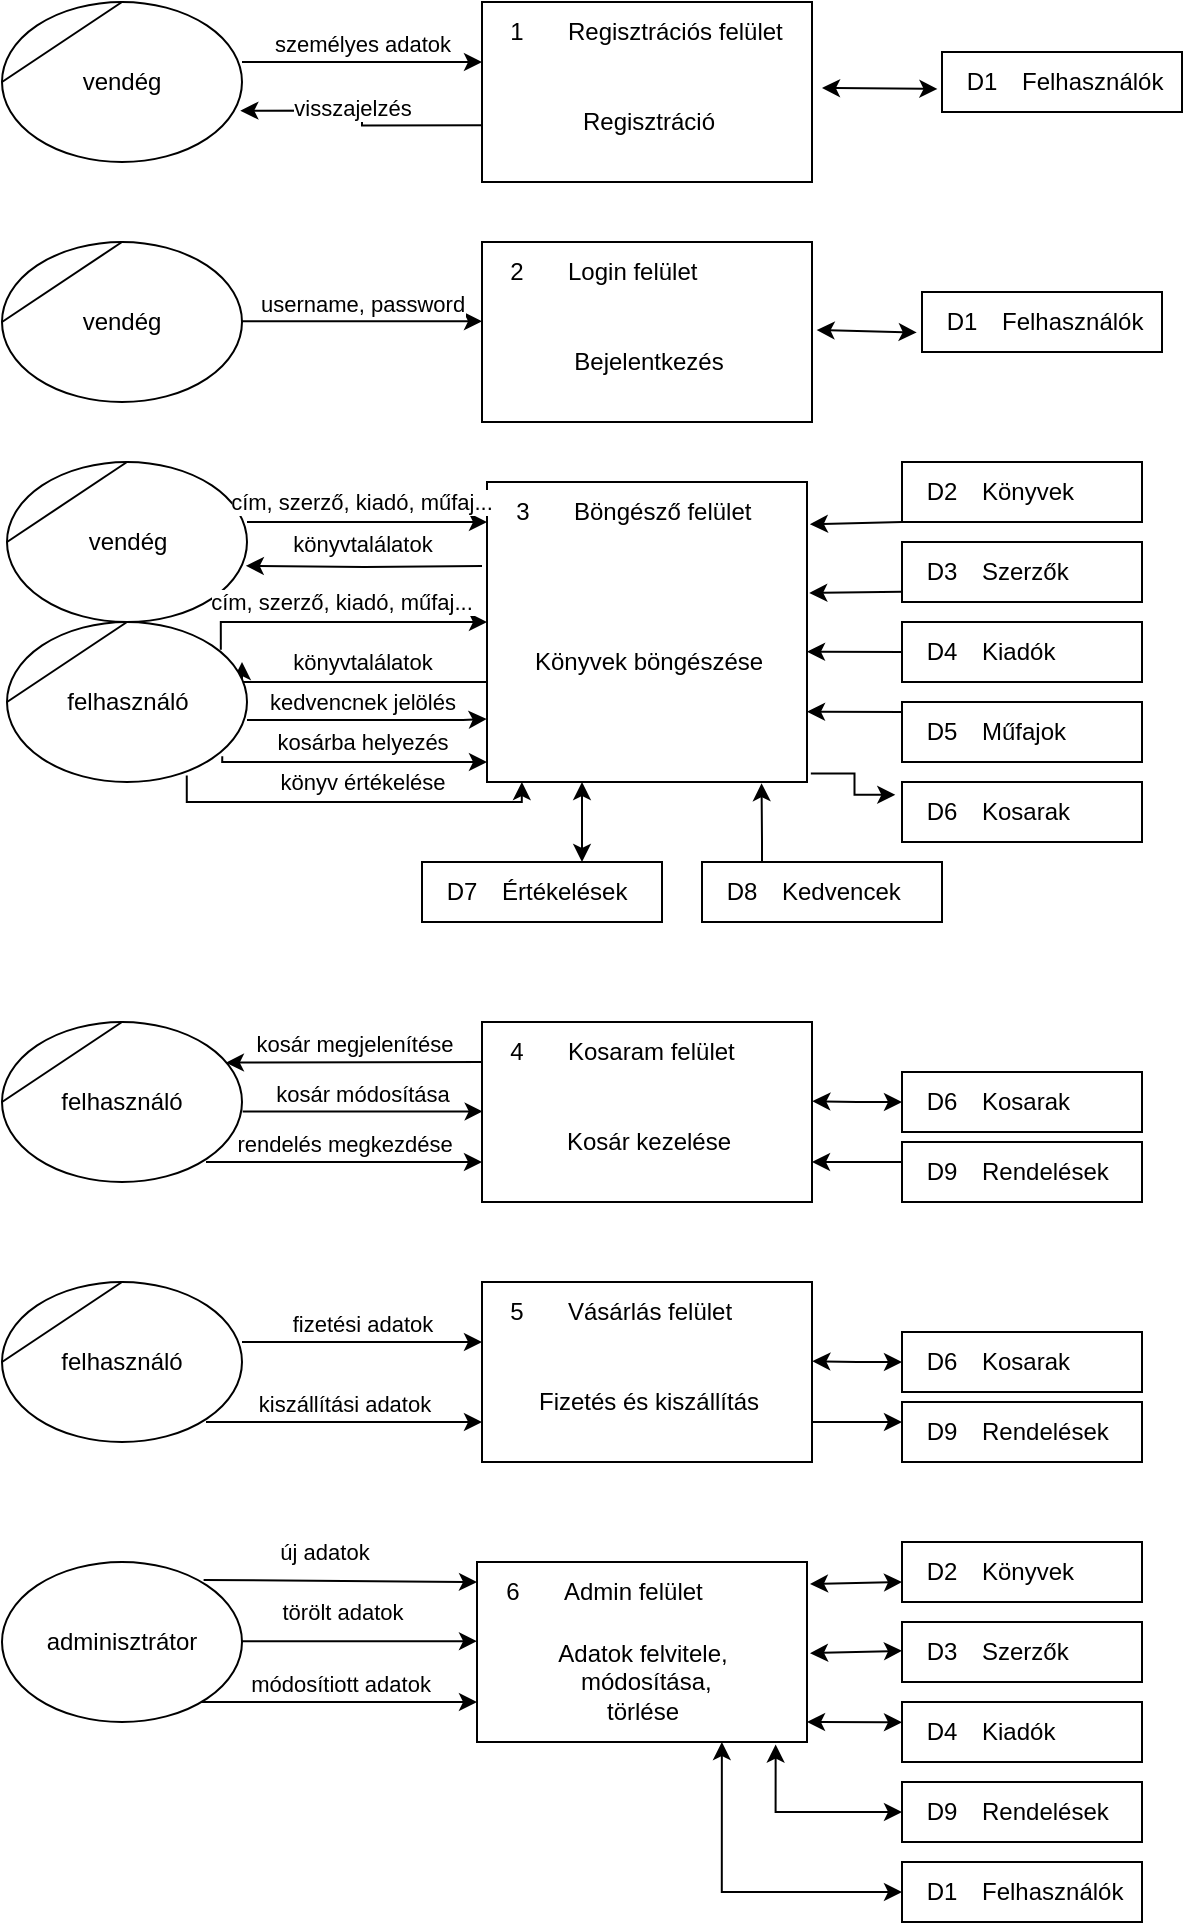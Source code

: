 <mxfile version="20.8.20" type="device"><diagram name="Page-1" id="_qsF4wstuvwp_UwOPnYQ"><mxGraphModel dx="1009" dy="550" grid="1" gridSize="10" guides="1" tooltips="1" connect="1" arrows="1" fold="1" page="1" pageScale="1" pageWidth="850" pageHeight="1100" math="0" shadow="0"><root><mxCell id="0"/><mxCell id="1" parent="0"/><mxCell id="DANlGAtd_FARZGhDrok2-2" value="vendég" style="shape=stencil(tZRtjoMgEIZPw98GJR6gYXfvQe10nZQCAbYft99RNKlW7GajiTGZeeXhnZGBCRka5YCVvGHig5VlwTm9Kb5NYhUc1DElr8qjOmhISojenuGGx9gz0DTgMbaq+GR8T9+0j5C1NYYgaE0YKU86wRQaWsvvCdZv/xhFjvgXiOB7kynLyq+/Y3fVNuBiI79j7OB+db/rgceOi61+3Grg4v9YISmTO9xCHlR9/vb2xxxnzYDW6AK8OfLTeZzO66ynzM5CnqyHBUsn1DqN9UITnWoH/kUY5Iu9PtVUzRY1jx4IGk22K9UioSs+44+uvFxl3bKX1nTZdE12iV8=);whiteSpace=wrap;html=1;" parent="1" vertex="1"><mxGeometry x="20" y="20" width="120" height="80" as="geometry"/></mxCell><mxCell id="DANlGAtd_FARZGhDrok2-3" value="Regisztráció" style="html=1;dashed=0;whitespace=wrap;shape=mxgraph.dfd.process;align=center;container=1;collapsible=0;spacingTop=30;" parent="1" vertex="1"><mxGeometry x="260" y="20" width="165" height="90" as="geometry"/></mxCell><mxCell id="DANlGAtd_FARZGhDrok2-4" value="1" style="text;html=1;strokeColor=none;fillColor=none;align=center;verticalAlign=middle;whiteSpace=wrap;rounded=0;movable=0;resizable=0;rotatable=0;cloneable=0;deletable=0;connectable=0;allowArrows=0;pointerEvents=1;" parent="DANlGAtd_FARZGhDrok2-3" vertex="1"><mxGeometry width="35" height="30" as="geometry"/></mxCell><mxCell id="DANlGAtd_FARZGhDrok2-5" value="Regisztrációs felület" style="text;html=1;strokeColor=none;fillColor=none;align=left;verticalAlign=middle;whiteSpace=wrap;rounded=0;movable=0;resizable=0;connectable=0;allowArrows=0;rotatable=0;cloneable=0;deletable=0;spacingLeft=6;autosize=1;resizeWidth=0;" parent="DANlGAtd_FARZGhDrok2-3" vertex="1"><mxGeometry x="35" width="130" height="30" as="geometry"/></mxCell><mxCell id="DANlGAtd_FARZGhDrok2-6" value="személyes adatok" style="endArrow=classic;html=1;rounded=0;verticalAlign=bottom;" parent="1" edge="1"><mxGeometry width="50" height="50" relative="1" as="geometry"><mxPoint x="140" y="50" as="sourcePoint"/><mxPoint x="260" y="50" as="targetPoint"/><mxPoint as="offset"/></mxGeometry></mxCell><mxCell id="DANlGAtd_FARZGhDrok2-7" value="visszajelzés&lt;br&gt;" style="endArrow=classic;html=1;rounded=0;verticalAlign=bottom;exitX=-0.001;exitY=0.685;exitDx=0;exitDy=0;exitPerimeter=0;edgeStyle=orthogonalEdgeStyle;entryX=0.993;entryY=0.679;entryDx=0;entryDy=0;entryPerimeter=0;" parent="1" source="DANlGAtd_FARZGhDrok2-3" target="DANlGAtd_FARZGhDrok2-2" edge="1"><mxGeometry x="-0.186" y="-13" width="50" height="50" relative="1" as="geometry"><mxPoint x="150" y="60" as="sourcePoint"/><mxPoint x="140" y="60" as="targetPoint"/><mxPoint x="-13" y="13" as="offset"/></mxGeometry></mxCell><mxCell id="DANlGAtd_FARZGhDrok2-20" value="Felhasználók" style="html=1;dashed=0;whitespace=wrap;shape=mxgraph.dfd.dataStoreID2;align=left;spacingLeft=38;container=1;collapsible=0;" parent="1" vertex="1"><mxGeometry x="490" y="45" width="120" height="30" as="geometry"/></mxCell><mxCell id="DANlGAtd_FARZGhDrok2-21" value="D1" style="text;html=1;strokeColor=none;fillColor=none;align=center;verticalAlign=middle;whiteSpace=wrap;rounded=0;connectable=0;allowArrows=0;movable=0;resizable=0;rotatable=0;cloneable=0;deletable=0;" parent="DANlGAtd_FARZGhDrok2-20" vertex="1"><mxGeometry x="5" width="30" height="30" as="geometry"/></mxCell><mxCell id="DANlGAtd_FARZGhDrok2-22" value="&lt;br&gt;" style="endArrow=classic;startArrow=classic;html=1;rounded=0;verticalAlign=bottom;entryX=-0.019;entryY=0.616;entryDx=0;entryDy=0;entryPerimeter=0;" parent="1" target="DANlGAtd_FARZGhDrok2-20" edge="1"><mxGeometry width="50" height="50" relative="1" as="geometry"><mxPoint x="430" y="63" as="sourcePoint"/><mxPoint x="480" y="60" as="targetPoint"/></mxGeometry></mxCell><mxCell id="DANlGAtd_FARZGhDrok2-23" value="vendég" style="shape=stencil(tZRtjoMgEIZPw98GJR6gYXfvQe10nZQCAbYft99RNKlW7GajiTGZeeXhnZGBCRka5YCVvGHig5VlwTm9Kb5NYhUc1DElr8qjOmhISojenuGGx9gz0DTgMbaq+GR8T9+0j5C1NYYgaE0YKU86wRQaWsvvCdZv/xhFjvgXiOB7kynLyq+/Y3fVNuBiI79j7OB+db/rgceOi61+3Grg4v9YISmTO9xCHlR9/vb2xxxnzYDW6AK8OfLTeZzO66ynzM5CnqyHBUsn1DqN9UITnWoH/kUY5Iu9PtVUzRY1jx4IGk22K9UioSs+44+uvFxl3bKX1nTZdE12iV8=);whiteSpace=wrap;html=1;" parent="1" vertex="1"><mxGeometry x="20" y="140" width="120" height="80" as="geometry"/></mxCell><mxCell id="DANlGAtd_FARZGhDrok2-24" value="Bejelentkezés" style="html=1;dashed=0;whitespace=wrap;shape=mxgraph.dfd.process;align=center;container=1;collapsible=0;spacingTop=30;" parent="1" vertex="1"><mxGeometry x="260" y="140" width="165" height="90" as="geometry"/></mxCell><mxCell id="DANlGAtd_FARZGhDrok2-25" value="2" style="text;html=1;strokeColor=none;fillColor=none;align=center;verticalAlign=middle;whiteSpace=wrap;rounded=0;movable=0;resizable=0;rotatable=0;cloneable=0;deletable=0;connectable=0;allowArrows=0;pointerEvents=1;" parent="DANlGAtd_FARZGhDrok2-24" vertex="1"><mxGeometry width="35" height="30" as="geometry"/></mxCell><mxCell id="DANlGAtd_FARZGhDrok2-26" value="Login felület&lt;br&gt;" style="text;html=1;strokeColor=none;fillColor=none;align=left;verticalAlign=middle;whiteSpace=wrap;rounded=0;movable=0;resizable=0;connectable=0;allowArrows=0;rotatable=0;cloneable=0;deletable=0;spacingLeft=6;autosize=1;resizeWidth=0;" parent="DANlGAtd_FARZGhDrok2-24" vertex="1"><mxGeometry x="35" width="90" height="30" as="geometry"/></mxCell><mxCell id="DANlGAtd_FARZGhDrok2-27" value="username, password" style="endArrow=classic;html=1;rounded=0;verticalAlign=bottom;" parent="1" edge="1"><mxGeometry width="50" height="50" relative="1" as="geometry"><mxPoint x="140" y="179.66" as="sourcePoint"/><mxPoint x="260" y="179.66" as="targetPoint"/><mxPoint as="offset"/></mxGeometry></mxCell><mxCell id="DANlGAtd_FARZGhDrok2-29" value="Felhasználók" style="html=1;dashed=0;whitespace=wrap;shape=mxgraph.dfd.dataStoreID2;align=left;spacingLeft=38;container=1;collapsible=0;" parent="1" vertex="1"><mxGeometry x="480" y="165" width="120" height="30" as="geometry"/></mxCell><mxCell id="DANlGAtd_FARZGhDrok2-30" value="D1" style="text;html=1;strokeColor=none;fillColor=none;align=center;verticalAlign=middle;whiteSpace=wrap;rounded=0;connectable=0;allowArrows=0;movable=0;resizable=0;rotatable=0;cloneable=0;deletable=0;" parent="DANlGAtd_FARZGhDrok2-29" vertex="1"><mxGeometry x="5" width="30" height="30" as="geometry"/></mxCell><mxCell id="DANlGAtd_FARZGhDrok2-31" value="&lt;br&gt;" style="endArrow=classic;startArrow=classic;html=1;rounded=0;verticalAlign=bottom;exitX=1.014;exitY=0.489;exitDx=0;exitDy=0;exitPerimeter=0;entryX=-0.022;entryY=0.674;entryDx=0;entryDy=0;entryPerimeter=0;" parent="1" source="DANlGAtd_FARZGhDrok2-24" target="DANlGAtd_FARZGhDrok2-29" edge="1"><mxGeometry width="50" height="50" relative="1" as="geometry"><mxPoint x="450" y="190" as="sourcePoint"/><mxPoint x="520" y="190" as="targetPoint"/></mxGeometry></mxCell><mxCell id="DANlGAtd_FARZGhDrok2-54" style="edgeStyle=orthogonalEdgeStyle;rounded=0;orthogonalLoop=1;jettySize=auto;html=1;entryX=0.995;entryY=0.649;entryDx=0;entryDy=0;entryPerimeter=0;" parent="1" target="DANlGAtd_FARZGhDrok2-46" edge="1"><mxGeometry relative="1" as="geometry"><mxPoint x="260" y="302" as="sourcePoint"/></mxGeometry></mxCell><mxCell id="DANlGAtd_FARZGhDrok2-56" value="könyvtalálatok&lt;br&gt;" style="edgeLabel;html=1;align=center;verticalAlign=middle;resizable=0;points=[];" parent="DANlGAtd_FARZGhDrok2-54" vertex="1" connectable="0"><mxGeometry x="-0.121" relative="1" as="geometry"><mxPoint x="-8" y="-12" as="offset"/></mxGeometry></mxCell><mxCell id="DANlGAtd_FARZGhDrok2-55" style="edgeStyle=orthogonalEdgeStyle;rounded=0;orthogonalLoop=1;jettySize=auto;html=1;exitX=0.001;exitY=0.594;exitDx=0;exitDy=0;exitPerimeter=0;" parent="1" source="DANlGAtd_FARZGhDrok2-32" edge="1"><mxGeometry relative="1" as="geometry"><mxPoint x="260" y="370" as="sourcePoint"/><mxPoint x="140" y="350" as="targetPoint"/><Array as="points"><mxPoint x="263" y="360"/><mxPoint x="140" y="360"/></Array></mxGeometry></mxCell><mxCell id="DANlGAtd_FARZGhDrok2-113" value="könyvtalálatok" style="edgeLabel;html=1;align=center;verticalAlign=middle;resizable=0;points=[];" parent="DANlGAtd_FARZGhDrok2-55" vertex="1" connectable="0"><mxGeometry x="-0.127" y="-1" relative="1" as="geometry"><mxPoint x="-11" y="-9" as="offset"/></mxGeometry></mxCell><mxCell id="DANlGAtd_FARZGhDrok2-32" value="Könyvek böngészése&lt;br&gt;" style="html=1;dashed=0;whitespace=wrap;shape=mxgraph.dfd.process;align=center;container=1;collapsible=0;spacingTop=30;" parent="1" vertex="1"><mxGeometry x="262.5" y="260" width="160" height="150" as="geometry"/></mxCell><mxCell id="DANlGAtd_FARZGhDrok2-33" value="3" style="text;html=1;strokeColor=none;fillColor=none;align=center;verticalAlign=middle;whiteSpace=wrap;rounded=0;movable=0;resizable=0;rotatable=0;cloneable=0;deletable=0;connectable=0;allowArrows=0;pointerEvents=1;" parent="DANlGAtd_FARZGhDrok2-32" vertex="1"><mxGeometry width="35" height="30" as="geometry"/></mxCell><mxCell id="DANlGAtd_FARZGhDrok2-34" value="Böngésző felület" style="text;html=1;strokeColor=none;fillColor=none;align=left;verticalAlign=middle;whiteSpace=wrap;rounded=0;movable=0;resizable=0;connectable=0;allowArrows=0;rotatable=0;cloneable=0;deletable=0;spacingLeft=6;autosize=1;resizeWidth=0;" parent="DANlGAtd_FARZGhDrok2-32" vertex="1"><mxGeometry x="35" width="120" height="30" as="geometry"/></mxCell><mxCell id="DANlGAtd_FARZGhDrok2-110" style="edgeStyle=orthogonalEdgeStyle;rounded=0;orthogonalLoop=1;jettySize=auto;html=1;startArrow=none;startFill=0;endArrow=classic;endFill=1;entryX=-0.001;entryY=0.79;entryDx=0;entryDy=0;entryPerimeter=0;" parent="DANlGAtd_FARZGhDrok2-32" target="DANlGAtd_FARZGhDrok2-32" edge="1"><mxGeometry relative="1" as="geometry"><mxPoint x="-120" y="119" as="sourcePoint"/><mxPoint x="-22.5" y="110" as="targetPoint"/><Array as="points"><mxPoint x="-12" y="119"/></Array></mxGeometry></mxCell><mxCell id="DANlGAtd_FARZGhDrok2-111" value="kedvencnek jelölés" style="edgeLabel;html=1;align=center;verticalAlign=middle;resizable=0;points=[];" parent="DANlGAtd_FARZGhDrok2-110" vertex="1" connectable="0"><mxGeometry x="-0.127" y="1" relative="1" as="geometry"><mxPoint x="5" y="-8" as="offset"/></mxGeometry></mxCell><mxCell id="DANlGAtd_FARZGhDrok2-35" value="Könyvek" style="html=1;dashed=0;whitespace=wrap;shape=mxgraph.dfd.dataStoreID2;align=left;spacingLeft=38;container=1;collapsible=0;" parent="1" vertex="1"><mxGeometry x="470" y="250" width="120" height="30" as="geometry"/></mxCell><mxCell id="DANlGAtd_FARZGhDrok2-36" value="D2" style="text;html=1;strokeColor=none;fillColor=none;align=center;verticalAlign=middle;whiteSpace=wrap;rounded=0;connectable=0;allowArrows=0;movable=0;resizable=0;rotatable=0;cloneable=0;deletable=0;" parent="DANlGAtd_FARZGhDrok2-35" vertex="1"><mxGeometry x="5" width="30" height="30" as="geometry"/></mxCell><mxCell id="DANlGAtd_FARZGhDrok2-38" value="Szerzők" style="html=1;dashed=0;whitespace=wrap;shape=mxgraph.dfd.dataStoreID2;align=left;spacingLeft=38;container=1;collapsible=0;" parent="1" vertex="1"><mxGeometry x="470" y="290" width="120" height="30" as="geometry"/></mxCell><mxCell id="DANlGAtd_FARZGhDrok2-39" value="D3" style="text;html=1;strokeColor=none;fillColor=none;align=center;verticalAlign=middle;whiteSpace=wrap;rounded=0;connectable=0;allowArrows=0;movable=0;resizable=0;rotatable=0;cloneable=0;deletable=0;" parent="DANlGAtd_FARZGhDrok2-38" vertex="1"><mxGeometry x="5" width="30" height="30" as="geometry"/></mxCell><mxCell id="DANlGAtd_FARZGhDrok2-41" value="Kiadók&lt;br&gt;" style="html=1;dashed=0;whitespace=wrap;shape=mxgraph.dfd.dataStoreID2;align=left;spacingLeft=38;container=1;collapsible=0;" parent="1" vertex="1"><mxGeometry x="470" y="330" width="120" height="30" as="geometry"/></mxCell><mxCell id="DANlGAtd_FARZGhDrok2-42" value="D4&lt;br&gt;" style="text;html=1;strokeColor=none;fillColor=none;align=center;verticalAlign=middle;whiteSpace=wrap;rounded=0;connectable=0;allowArrows=0;movable=0;resizable=0;rotatable=0;cloneable=0;deletable=0;" parent="DANlGAtd_FARZGhDrok2-41" vertex="1"><mxGeometry x="5" width="30" height="30" as="geometry"/></mxCell><mxCell id="DANlGAtd_FARZGhDrok2-46" value="vendég" style="shape=stencil(tZRtjoMgEIZPw98GJR6gYXfvQe10nZQCAbYft99RNKlW7GajiTGZeeXhnZGBCRka5YCVvGHig5VlwTm9Kb5NYhUc1DElr8qjOmhISojenuGGx9gz0DTgMbaq+GR8T9+0j5C1NYYgaE0YKU86wRQaWsvvCdZv/xhFjvgXiOB7kynLyq+/Y3fVNuBiI79j7OB+db/rgceOi61+3Grg4v9YISmTO9xCHlR9/vb2xxxnzYDW6AK8OfLTeZzO66ynzM5CnqyHBUsn1DqN9UITnWoH/kUY5Iu9PtVUzRY1jx4IGk22K9UioSs+44+uvFxl3bKX1nTZdE12iV8=);whiteSpace=wrap;html=1;" parent="1" vertex="1"><mxGeometry x="22.5" y="250" width="120" height="80" as="geometry"/></mxCell><mxCell id="DANlGAtd_FARZGhDrok2-47" value="" style="endArrow=classic;html=1;rounded=0;verticalAlign=bottom;" parent="1" edge="1"><mxGeometry width="50" height="50" relative="1" as="geometry"><mxPoint x="142.5" y="280" as="sourcePoint"/><mxPoint x="262.5" y="280" as="targetPoint"/><mxPoint as="offset"/></mxGeometry></mxCell><mxCell id="DANlGAtd_FARZGhDrok2-61" style="edgeStyle=orthogonalEdgeStyle;rounded=0;orthogonalLoop=1;jettySize=auto;html=1;exitX=0.897;exitY=0.839;exitDx=0;exitDy=0;exitPerimeter=0;" parent="1" source="DANlGAtd_FARZGhDrok2-48" target="DANlGAtd_FARZGhDrok2-32" edge="1"><mxGeometry relative="1" as="geometry"><Array as="points"><mxPoint x="130" y="400"/></Array></mxGeometry></mxCell><mxCell id="DANlGAtd_FARZGhDrok2-62" value="kosárba helyezés" style="edgeLabel;html=1;align=center;verticalAlign=middle;resizable=0;points=[];" parent="DANlGAtd_FARZGhDrok2-61" vertex="1" connectable="0"><mxGeometry x="0.253" relative="1" as="geometry"><mxPoint x="-12" y="-10" as="offset"/></mxGeometry></mxCell><mxCell id="DANlGAtd_FARZGhDrok2-106" style="edgeStyle=orthogonalEdgeStyle;rounded=0;orthogonalLoop=1;jettySize=auto;html=1;startArrow=none;startFill=0;endArrow=classic;endFill=1;exitX=0.749;exitY=0.959;exitDx=0;exitDy=0;exitPerimeter=0;entryX=0.109;entryY=1;entryDx=0;entryDy=0;entryPerimeter=0;" parent="1" source="DANlGAtd_FARZGhDrok2-48" target="DANlGAtd_FARZGhDrok2-32" edge="1"><mxGeometry relative="1" as="geometry"><Array as="points"><mxPoint x="112" y="420"/><mxPoint x="280" y="420"/></Array></mxGeometry></mxCell><mxCell id="DANlGAtd_FARZGhDrok2-107" value="könyv értékelése" style="edgeLabel;html=1;align=center;verticalAlign=middle;resizable=0;points=[];" parent="DANlGAtd_FARZGhDrok2-106" vertex="1" connectable="0"><mxGeometry x="0.07" relative="1" as="geometry"><mxPoint x="-1" y="-10" as="offset"/></mxGeometry></mxCell><mxCell id="DANlGAtd_FARZGhDrok2-48" value="felhasználó" style="shape=stencil(tZRtjoMgEIZPw98GJR6gYXfvQe10nZQCAbYft99RNKlW7GajiTGZeeXhnZGBCRka5YCVvGHig5VlwTm9Kb5NYhUc1DElr8qjOmhISojenuGGx9gz0DTgMbaq+GR8T9+0j5C1NYYgaE0YKU86wRQaWsvvCdZv/xhFjvgXiOB7kynLyq+/Y3fVNuBiI79j7OB+db/rgceOi61+3Grg4v9YISmTO9xCHlR9/vb2xxxnzYDW6AK8OfLTeZzO66ynzM5CnqyHBUsn1DqN9UITnWoH/kUY5Iu9PtVUzRY1jx4IGk22K9UioSs+44+uvFxl3bKX1nTZdE12iV8=);whiteSpace=wrap;html=1;" parent="1" vertex="1"><mxGeometry x="22.5" y="330" width="120" height="80" as="geometry"/></mxCell><mxCell id="DANlGAtd_FARZGhDrok2-49" value="" style="endArrow=classic;html=1;rounded=0;verticalAlign=bottom;edgeStyle=orthogonalEdgeStyle;exitX=0.891;exitY=0.174;exitDx=0;exitDy=0;exitPerimeter=0;" parent="1" source="DANlGAtd_FARZGhDrok2-48" edge="1"><mxGeometry width="50" height="50" relative="1" as="geometry"><mxPoint x="142.5" y="330.0" as="sourcePoint"/><mxPoint x="262.5" y="330.0" as="targetPoint"/><mxPoint as="offset"/><Array as="points"><mxPoint x="129" y="330"/></Array></mxGeometry></mxCell><mxCell id="DANlGAtd_FARZGhDrok2-51" value="cím, szerző, kiadó, műfaj...&amp;nbsp;" style="edgeLabel;html=1;align=center;verticalAlign=middle;resizable=0;points=[];" parent="DANlGAtd_FARZGhDrok2-49" vertex="1" connectable="0"><mxGeometry x="-0.252" y="1" relative="1" as="geometry"><mxPoint x="20" y="-9" as="offset"/></mxGeometry></mxCell><mxCell id="DANlGAtd_FARZGhDrok2-52" value="cím, szerző, kiadó, műfaj...&amp;nbsp;" style="edgeLabel;html=1;align=center;verticalAlign=middle;resizable=0;points=[];" parent="1" vertex="1" connectable="0"><mxGeometry x="200.328" y="270.0" as="geometry"/></mxCell><mxCell id="DANlGAtd_FARZGhDrok2-58" value="" style="endArrow=classic;html=1;rounded=0;verticalAlign=bottom;entryX=1.009;entryY=0.141;entryDx=0;entryDy=0;entryPerimeter=0;" parent="1" target="DANlGAtd_FARZGhDrok2-32" edge="1"><mxGeometry width="50" height="50" relative="1" as="geometry"><mxPoint x="470" y="280" as="sourcePoint"/><mxPoint x="440" y="280" as="targetPoint"/></mxGeometry></mxCell><mxCell id="DANlGAtd_FARZGhDrok2-59" value="" style="endArrow=classic;html=1;rounded=0;verticalAlign=bottom;entryX=1.007;entryY=0.37;entryDx=0;entryDy=0;entryPerimeter=0;" parent="1" target="DANlGAtd_FARZGhDrok2-32" edge="1"><mxGeometry width="50" height="50" relative="1" as="geometry"><mxPoint x="470" y="314.86" as="sourcePoint"/><mxPoint x="420" y="315" as="targetPoint"/></mxGeometry></mxCell><mxCell id="DANlGAtd_FARZGhDrok2-60" value="" style="endArrow=classic;html=1;rounded=0;verticalAlign=bottom;entryX=0.984;entryY=0.133;entryDx=0;entryDy=0;entryPerimeter=0;" parent="1" edge="1"><mxGeometry width="50" height="50" relative="1" as="geometry"><mxPoint x="470" y="345" as="sourcePoint"/><mxPoint x="422.5" y="344.86" as="targetPoint"/></mxGeometry></mxCell><mxCell id="DANlGAtd_FARZGhDrok2-67" value="Kosarak&lt;br&gt;" style="html=1;dashed=0;whitespace=wrap;shape=mxgraph.dfd.dataStoreID2;align=left;spacingLeft=38;container=1;collapsible=0;" parent="1" vertex="1"><mxGeometry x="470" y="410" width="120" height="30" as="geometry"/></mxCell><mxCell id="DANlGAtd_FARZGhDrok2-68" value="D6&lt;br&gt;" style="text;html=1;strokeColor=none;fillColor=none;align=center;verticalAlign=middle;whiteSpace=wrap;rounded=0;connectable=0;allowArrows=0;movable=0;resizable=0;rotatable=0;cloneable=0;deletable=0;" parent="DANlGAtd_FARZGhDrok2-67" vertex="1"><mxGeometry x="5" width="30" height="30" as="geometry"/></mxCell><mxCell id="DANlGAtd_FARZGhDrok2-69" value="" style="endArrow=classic;html=1;rounded=0;verticalAlign=bottom;entryX=-0.028;entryY=0.214;entryDx=0;entryDy=0;entryPerimeter=0;exitX=1.012;exitY=0.972;exitDx=0;exitDy=0;exitPerimeter=0;edgeStyle=orthogonalEdgeStyle;" parent="1" source="DANlGAtd_FARZGhDrok2-32" target="DANlGAtd_FARZGhDrok2-67" edge="1"><mxGeometry width="50" height="50" relative="1" as="geometry"><mxPoint x="480" y="365" as="sourcePoint"/><mxPoint x="432.5" y="364.86" as="targetPoint"/></mxGeometry></mxCell><mxCell id="DANlGAtd_FARZGhDrok2-70" value="felhasználó" style="shape=stencil(tZRtjoMgEIZPw98GJR6gYXfvQe10nZQCAbYft99RNKlW7GajiTGZeeXhnZGBCRka5YCVvGHig5VlwTm9Kb5NYhUc1DElr8qjOmhISojenuGGx9gz0DTgMbaq+GR8T9+0j5C1NYYgaE0YKU86wRQaWsvvCdZv/xhFjvgXiOB7kynLyq+/Y3fVNuBiI79j7OB+db/rgceOi61+3Grg4v9YISmTO9xCHlR9/vb2xxxnzYDW6AK8OfLTeZzO66ynzM5CnqyHBUsn1DqN9UITnWoH/kUY5Iu9PtVUzRY1jx4IGk22K9UioSs+44+uvFxl3bKX1nTZdE12iV8=);whiteSpace=wrap;html=1;" parent="1" vertex="1"><mxGeometry x="20" y="530" width="120" height="80" as="geometry"/></mxCell><mxCell id="DANlGAtd_FARZGhDrok2-71" value="Kosár kezelése" style="html=1;dashed=0;whitespace=wrap;shape=mxgraph.dfd.process;align=center;container=1;collapsible=0;spacingTop=30;" parent="1" vertex="1"><mxGeometry x="260" y="530" width="165" height="90" as="geometry"/></mxCell><mxCell id="DANlGAtd_FARZGhDrok2-72" value="4" style="text;html=1;strokeColor=none;fillColor=none;align=center;verticalAlign=middle;whiteSpace=wrap;rounded=0;movable=0;resizable=0;rotatable=0;cloneable=0;deletable=0;connectable=0;allowArrows=0;pointerEvents=1;" parent="DANlGAtd_FARZGhDrok2-71" vertex="1"><mxGeometry width="35" height="30" as="geometry"/></mxCell><mxCell id="DANlGAtd_FARZGhDrok2-73" value="Kosaram felület" style="text;html=1;strokeColor=none;fillColor=none;align=left;verticalAlign=middle;whiteSpace=wrap;rounded=0;movable=0;resizable=0;connectable=0;allowArrows=0;rotatable=0;cloneable=0;deletable=0;spacingLeft=6;autosize=1;resizeWidth=0;" parent="DANlGAtd_FARZGhDrok2-71" vertex="1"><mxGeometry x="35" width="110" height="30" as="geometry"/></mxCell><mxCell id="DANlGAtd_FARZGhDrok2-74" value="kosár módosítása" style="endArrow=classic;html=1;rounded=0;verticalAlign=bottom;" parent="1" edge="1"><mxGeometry width="50" height="50" relative="1" as="geometry"><mxPoint x="140.33" y="574.71" as="sourcePoint"/><mxPoint x="260.33" y="574.71" as="targetPoint"/><mxPoint as="offset"/></mxGeometry></mxCell><mxCell id="DANlGAtd_FARZGhDrok2-85" style="edgeStyle=orthogonalEdgeStyle;rounded=0;orthogonalLoop=1;jettySize=auto;html=1;entryX=1.001;entryY=0.44;entryDx=0;entryDy=0;entryPerimeter=0;endArrow=classic;endFill=1;startArrow=classic;startFill=1;" parent="1" source="DANlGAtd_FARZGhDrok2-75" target="DANlGAtd_FARZGhDrok2-71" edge="1"><mxGeometry relative="1" as="geometry"/></mxCell><mxCell id="DANlGAtd_FARZGhDrok2-75" value="Kosarak" style="html=1;dashed=0;whitespace=wrap;shape=mxgraph.dfd.dataStoreID2;align=left;spacingLeft=38;container=1;collapsible=0;" parent="1" vertex="1"><mxGeometry x="470" y="555" width="120" height="30" as="geometry"/></mxCell><mxCell id="DANlGAtd_FARZGhDrok2-76" value="D6" style="text;html=1;strokeColor=none;fillColor=none;align=center;verticalAlign=middle;whiteSpace=wrap;rounded=0;connectable=0;allowArrows=0;movable=0;resizable=0;rotatable=0;cloneable=0;deletable=0;" parent="DANlGAtd_FARZGhDrok2-75" vertex="1"><mxGeometry x="5" width="30" height="30" as="geometry"/></mxCell><mxCell id="DANlGAtd_FARZGhDrok2-78" value="rendelés megkezdése" style="endArrow=classic;html=1;rounded=0;verticalAlign=bottom;exitX=0.85;exitY=0.875;exitDx=0;exitDy=0;exitPerimeter=0;" parent="1" source="DANlGAtd_FARZGhDrok2-70" edge="1"><mxGeometry width="50" height="50" relative="1" as="geometry"><mxPoint x="140" y="600" as="sourcePoint"/><mxPoint x="260" y="600" as="targetPoint"/><mxPoint as="offset"/></mxGeometry></mxCell><mxCell id="DANlGAtd_FARZGhDrok2-79" value="kosár megjelenítése" style="endArrow=classic;html=1;rounded=0;verticalAlign=bottom;entryX=0.933;entryY=0.254;entryDx=0;entryDy=0;entryPerimeter=0;" parent="1" target="DANlGAtd_FARZGhDrok2-70" edge="1"><mxGeometry width="50" height="50" relative="1" as="geometry"><mxPoint x="260" y="550" as="sourcePoint"/><mxPoint x="140" y="550" as="targetPoint"/><mxPoint as="offset"/></mxGeometry></mxCell><mxCell id="DANlGAtd_FARZGhDrok2-80" value="Rendelések" style="html=1;dashed=0;whitespace=wrap;shape=mxgraph.dfd.dataStoreID2;align=left;spacingLeft=38;container=1;collapsible=0;" parent="1" vertex="1"><mxGeometry x="470" y="590" width="120" height="30" as="geometry"/></mxCell><mxCell id="DANlGAtd_FARZGhDrok2-81" value="D9" style="text;html=1;strokeColor=none;fillColor=none;align=center;verticalAlign=middle;whiteSpace=wrap;rounded=0;connectable=0;allowArrows=0;movable=0;resizable=0;rotatable=0;cloneable=0;deletable=0;" parent="DANlGAtd_FARZGhDrok2-80" vertex="1"><mxGeometry x="5" width="30" height="30" as="geometry"/></mxCell><mxCell id="DANlGAtd_FARZGhDrok2-84" value="" style="endArrow=classic;html=1;rounded=0;verticalAlign=bottom;entryX=0.984;entryY=0.133;entryDx=0;entryDy=0;entryPerimeter=0;" parent="1" edge="1"><mxGeometry width="50" height="50" relative="1" as="geometry"><mxPoint x="470" y="375" as="sourcePoint"/><mxPoint x="422.5" y="374.86" as="targetPoint"/></mxGeometry></mxCell><mxCell id="DANlGAtd_FARZGhDrok2-82" value="Műfajok" style="html=1;dashed=0;whitespace=wrap;shape=mxgraph.dfd.dataStoreID2;align=left;spacingLeft=38;container=1;collapsible=0;" parent="1" vertex="1"><mxGeometry x="470" y="370" width="120" height="30" as="geometry"/></mxCell><mxCell id="DANlGAtd_FARZGhDrok2-83" value="D5&lt;br&gt;" style="text;html=1;strokeColor=none;fillColor=none;align=center;verticalAlign=middle;whiteSpace=wrap;rounded=0;connectable=0;allowArrows=0;movable=0;resizable=0;rotatable=0;cloneable=0;deletable=0;" parent="DANlGAtd_FARZGhDrok2-82" vertex="1"><mxGeometry x="5" width="30" height="30" as="geometry"/></mxCell><mxCell id="DANlGAtd_FARZGhDrok2-86" style="edgeStyle=orthogonalEdgeStyle;rounded=0;orthogonalLoop=1;jettySize=auto;html=1;entryX=1.001;entryY=0.44;entryDx=0;entryDy=0;entryPerimeter=0;" parent="1" edge="1"><mxGeometry relative="1" as="geometry"><mxPoint x="470" y="600" as="sourcePoint"/><mxPoint x="425" y="600" as="targetPoint"/></mxGeometry></mxCell><mxCell id="DANlGAtd_FARZGhDrok2-88" value="felhasználó" style="shape=stencil(tZRtjoMgEIZPw98GJR6gYXfvQe10nZQCAbYft99RNKlW7GajiTGZeeXhnZGBCRka5YCVvGHig5VlwTm9Kb5NYhUc1DElr8qjOmhISojenuGGx9gz0DTgMbaq+GR8T9+0j5C1NYYgaE0YKU86wRQaWsvvCdZv/xhFjvgXiOB7kynLyq+/Y3fVNuBiI79j7OB+db/rgceOi61+3Grg4v9YISmTO9xCHlR9/vb2xxxnzYDW6AK8OfLTeZzO66ynzM5CnqyHBUsn1DqN9UITnWoH/kUY5Iu9PtVUzRY1jx4IGk22K9UioSs+44+uvFxl3bKX1nTZdE12iV8=);whiteSpace=wrap;html=1;" parent="1" vertex="1"><mxGeometry x="20" y="660" width="120" height="80" as="geometry"/></mxCell><mxCell id="DANlGAtd_FARZGhDrok2-89" value="Fizetés és kiszállítás" style="html=1;dashed=0;whitespace=wrap;shape=mxgraph.dfd.process;align=center;container=1;collapsible=0;spacingTop=30;" parent="1" vertex="1"><mxGeometry x="260" y="660" width="165" height="90" as="geometry"/></mxCell><mxCell id="DANlGAtd_FARZGhDrok2-90" value="5" style="text;html=1;strokeColor=none;fillColor=none;align=center;verticalAlign=middle;whiteSpace=wrap;rounded=0;movable=0;resizable=0;rotatable=0;cloneable=0;deletable=0;connectable=0;allowArrows=0;pointerEvents=1;" parent="DANlGAtd_FARZGhDrok2-89" vertex="1"><mxGeometry width="35" height="30" as="geometry"/></mxCell><mxCell id="DANlGAtd_FARZGhDrok2-91" value="Vásárlás felület&lt;br&gt;" style="text;html=1;strokeColor=none;fillColor=none;align=left;verticalAlign=middle;whiteSpace=wrap;rounded=0;movable=0;resizable=0;connectable=0;allowArrows=0;rotatable=0;cloneable=0;deletable=0;spacingLeft=6;autosize=1;resizeWidth=0;" parent="DANlGAtd_FARZGhDrok2-89" vertex="1"><mxGeometry x="35" width="110" height="30" as="geometry"/></mxCell><mxCell id="DANlGAtd_FARZGhDrok2-92" value="fizetési adatok" style="endArrow=classic;html=1;rounded=0;verticalAlign=bottom;" parent="1" edge="1"><mxGeometry width="50" height="50" relative="1" as="geometry"><mxPoint x="140" y="690.0" as="sourcePoint"/><mxPoint x="260" y="690.0" as="targetPoint"/><mxPoint as="offset"/></mxGeometry></mxCell><mxCell id="DANlGAtd_FARZGhDrok2-93" style="edgeStyle=orthogonalEdgeStyle;rounded=0;orthogonalLoop=1;jettySize=auto;html=1;entryX=1.001;entryY=0.44;entryDx=0;entryDy=0;entryPerimeter=0;endArrow=classic;endFill=1;startArrow=classic;startFill=1;" parent="1" source="DANlGAtd_FARZGhDrok2-94" target="DANlGAtd_FARZGhDrok2-89" edge="1"><mxGeometry relative="1" as="geometry"/></mxCell><mxCell id="DANlGAtd_FARZGhDrok2-94" value="Kosarak" style="html=1;dashed=0;whitespace=wrap;shape=mxgraph.dfd.dataStoreID2;align=left;spacingLeft=38;container=1;collapsible=0;" parent="1" vertex="1"><mxGeometry x="470" y="685" width="120" height="30" as="geometry"/></mxCell><mxCell id="DANlGAtd_FARZGhDrok2-95" value="D6" style="text;html=1;strokeColor=none;fillColor=none;align=center;verticalAlign=middle;whiteSpace=wrap;rounded=0;connectable=0;allowArrows=0;movable=0;resizable=0;rotatable=0;cloneable=0;deletable=0;" parent="DANlGAtd_FARZGhDrok2-94" vertex="1"><mxGeometry x="5" width="30" height="30" as="geometry"/></mxCell><mxCell id="DANlGAtd_FARZGhDrok2-96" value="kiszállítási adatok" style="endArrow=classic;html=1;rounded=0;verticalAlign=bottom;exitX=0.85;exitY=0.875;exitDx=0;exitDy=0;exitPerimeter=0;" parent="1" source="DANlGAtd_FARZGhDrok2-88" edge="1"><mxGeometry width="50" height="50" relative="1" as="geometry"><mxPoint x="140" y="730" as="sourcePoint"/><mxPoint x="260" y="730" as="targetPoint"/><mxPoint as="offset"/></mxGeometry></mxCell><mxCell id="DANlGAtd_FARZGhDrok2-98" value="Rendelések" style="html=1;dashed=0;whitespace=wrap;shape=mxgraph.dfd.dataStoreID2;align=left;spacingLeft=38;container=1;collapsible=0;" parent="1" vertex="1"><mxGeometry x="470" y="720" width="120" height="30" as="geometry"/></mxCell><mxCell id="DANlGAtd_FARZGhDrok2-99" value="D9&lt;br&gt;" style="text;html=1;strokeColor=none;fillColor=none;align=center;verticalAlign=middle;whiteSpace=wrap;rounded=0;connectable=0;allowArrows=0;movable=0;resizable=0;rotatable=0;cloneable=0;deletable=0;" parent="DANlGAtd_FARZGhDrok2-98" vertex="1"><mxGeometry x="5" width="30" height="30" as="geometry"/></mxCell><mxCell id="DANlGAtd_FARZGhDrok2-100" style="edgeStyle=orthogonalEdgeStyle;rounded=0;orthogonalLoop=1;jettySize=auto;html=1;entryX=1.001;entryY=0.44;entryDx=0;entryDy=0;entryPerimeter=0;" parent="1" edge="1"><mxGeometry relative="1" as="geometry"><mxPoint x="425" y="730" as="sourcePoint"/><mxPoint x="470" y="730" as="targetPoint"/></mxGeometry></mxCell><mxCell id="DANlGAtd_FARZGhDrok2-108" style="edgeStyle=orthogonalEdgeStyle;rounded=0;orthogonalLoop=1;jettySize=auto;html=1;entryX=0.858;entryY=1.004;entryDx=0;entryDy=0;entryPerimeter=0;startArrow=none;startFill=0;endArrow=classic;endFill=1;" parent="1" source="DANlGAtd_FARZGhDrok2-102" target="DANlGAtd_FARZGhDrok2-32" edge="1"><mxGeometry relative="1" as="geometry"><Array as="points"><mxPoint x="400" y="440"/><mxPoint x="400" y="440"/></Array></mxGeometry></mxCell><mxCell id="DANlGAtd_FARZGhDrok2-102" value="Kedvencek" style="html=1;dashed=0;whitespace=wrap;shape=mxgraph.dfd.dataStoreID2;align=left;spacingLeft=38;container=1;collapsible=0;" parent="1" vertex="1"><mxGeometry x="370" y="450" width="120" height="30" as="geometry"/></mxCell><mxCell id="DANlGAtd_FARZGhDrok2-103" value="D8" style="text;html=1;strokeColor=none;fillColor=none;align=center;verticalAlign=middle;whiteSpace=wrap;rounded=0;connectable=0;allowArrows=0;movable=0;resizable=0;rotatable=0;cloneable=0;deletable=0;" parent="DANlGAtd_FARZGhDrok2-102" vertex="1"><mxGeometry x="5" width="30" height="30" as="geometry"/></mxCell><mxCell id="DANlGAtd_FARZGhDrok2-109" style="edgeStyle=orthogonalEdgeStyle;rounded=0;orthogonalLoop=1;jettySize=auto;html=1;startArrow=classic;startFill=1;endArrow=classic;endFill=1;" parent="1" source="DANlGAtd_FARZGhDrok2-104" edge="1"><mxGeometry relative="1" as="geometry"><mxPoint x="310" y="410" as="targetPoint"/><Array as="points"><mxPoint x="310" y="440"/><mxPoint x="310" y="440"/></Array></mxGeometry></mxCell><mxCell id="DANlGAtd_FARZGhDrok2-104" value="Értékelések" style="html=1;dashed=0;whitespace=wrap;shape=mxgraph.dfd.dataStoreID2;align=left;spacingLeft=38;container=1;collapsible=0;" parent="1" vertex="1"><mxGeometry x="230" y="450" width="120" height="30" as="geometry"/></mxCell><mxCell id="DANlGAtd_FARZGhDrok2-105" value="D7" style="text;html=1;strokeColor=none;fillColor=none;align=center;verticalAlign=middle;whiteSpace=wrap;rounded=0;connectable=0;allowArrows=0;movable=0;resizable=0;rotatable=0;cloneable=0;deletable=0;" parent="DANlGAtd_FARZGhDrok2-104" vertex="1"><mxGeometry x="5" width="30" height="30" as="geometry"/></mxCell><mxCell id="4Kz0jiZR5Ne_u8pqxYsb-27" value="Adatok felvitele,&lt;br&gt;&amp;nbsp;módosítása,&lt;br&gt;törlése" style="html=1;dashed=0;whitespace=wrap;shape=mxgraph.dfd.process;align=center;container=1;collapsible=0;spacingTop=30;" vertex="1" parent="1"><mxGeometry x="257.5" y="800" width="165" height="90" as="geometry"/></mxCell><mxCell id="4Kz0jiZR5Ne_u8pqxYsb-28" value="6&lt;br&gt;" style="text;html=1;strokeColor=none;fillColor=none;align=center;verticalAlign=middle;whiteSpace=wrap;rounded=0;movable=0;resizable=0;rotatable=0;cloneable=0;deletable=0;connectable=0;allowArrows=0;pointerEvents=1;" vertex="1" parent="4Kz0jiZR5Ne_u8pqxYsb-27"><mxGeometry width="35" height="30" as="geometry"/></mxCell><mxCell id="4Kz0jiZR5Ne_u8pqxYsb-29" value="Admin felület" style="text;html=1;strokeColor=none;fillColor=none;align=left;verticalAlign=middle;whiteSpace=wrap;rounded=0;movable=0;resizable=0;connectable=0;allowArrows=0;rotatable=0;cloneable=0;deletable=0;spacingLeft=6;autosize=1;resizeWidth=0;" vertex="1" parent="4Kz0jiZR5Ne_u8pqxYsb-27"><mxGeometry x="35" width="100" height="30" as="geometry"/></mxCell><mxCell id="4Kz0jiZR5Ne_u8pqxYsb-30" value="" style="endArrow=classic;html=1;rounded=0;verticalAlign=bottom;" edge="1" parent="1"><mxGeometry width="50" height="50" relative="1" as="geometry"><mxPoint x="137.5" y="839.58" as="sourcePoint"/><mxPoint x="257.5" y="839.58" as="targetPoint"/><mxPoint as="offset"/></mxGeometry></mxCell><mxCell id="4Kz0jiZR5Ne_u8pqxYsb-31" value="törölt adatok" style="edgeLabel;html=1;align=center;verticalAlign=middle;resizable=0;points=[];" vertex="1" connectable="0" parent="4Kz0jiZR5Ne_u8pqxYsb-30"><mxGeometry x="-0.122" y="-1" relative="1" as="geometry"><mxPoint y="-16" as="offset"/></mxGeometry></mxCell><mxCell id="4Kz0jiZR5Ne_u8pqxYsb-32" value="módosítiott adatok" style="endArrow=classic;html=1;rounded=0;verticalAlign=bottom;exitX=0.85;exitY=0.875;exitDx=0;exitDy=0;exitPerimeter=0;" edge="1" parent="1"><mxGeometry width="50" height="50" relative="1" as="geometry"><mxPoint x="119.5" y="870" as="sourcePoint"/><mxPoint x="257.5" y="870" as="targetPoint"/><mxPoint as="offset"/></mxGeometry></mxCell><mxCell id="4Kz0jiZR5Ne_u8pqxYsb-33" value="Könyvek" style="html=1;dashed=0;whitespace=wrap;shape=mxgraph.dfd.dataStoreID2;align=left;spacingLeft=38;container=1;collapsible=0;" vertex="1" parent="1"><mxGeometry x="470" y="790" width="120" height="30" as="geometry"/></mxCell><mxCell id="4Kz0jiZR5Ne_u8pqxYsb-34" value="D2" style="text;html=1;strokeColor=none;fillColor=none;align=center;verticalAlign=middle;whiteSpace=wrap;rounded=0;connectable=0;allowArrows=0;movable=0;resizable=0;rotatable=0;cloneable=0;deletable=0;" vertex="1" parent="4Kz0jiZR5Ne_u8pqxYsb-33"><mxGeometry x="5" width="30" height="30" as="geometry"/></mxCell><mxCell id="4Kz0jiZR5Ne_u8pqxYsb-35" value="Szerzők" style="html=1;dashed=0;whitespace=wrap;shape=mxgraph.dfd.dataStoreID2;align=left;spacingLeft=38;container=1;collapsible=0;" vertex="1" parent="1"><mxGeometry x="470" y="830" width="120" height="30" as="geometry"/></mxCell><mxCell id="4Kz0jiZR5Ne_u8pqxYsb-36" value="D3" style="text;html=1;strokeColor=none;fillColor=none;align=center;verticalAlign=middle;whiteSpace=wrap;rounded=0;connectable=0;allowArrows=0;movable=0;resizable=0;rotatable=0;cloneable=0;deletable=0;" vertex="1" parent="4Kz0jiZR5Ne_u8pqxYsb-35"><mxGeometry x="5" width="30" height="30" as="geometry"/></mxCell><mxCell id="4Kz0jiZR5Ne_u8pqxYsb-37" value="Kiadók&lt;br&gt;" style="html=1;dashed=0;whitespace=wrap;shape=mxgraph.dfd.dataStoreID2;align=left;spacingLeft=38;container=1;collapsible=0;" vertex="1" parent="1"><mxGeometry x="470" y="870" width="120" height="30" as="geometry"/></mxCell><mxCell id="4Kz0jiZR5Ne_u8pqxYsb-38" value="D4" style="text;html=1;strokeColor=none;fillColor=none;align=center;verticalAlign=middle;whiteSpace=wrap;rounded=0;connectable=0;allowArrows=0;movable=0;resizable=0;rotatable=0;cloneable=0;deletable=0;" vertex="1" parent="4Kz0jiZR5Ne_u8pqxYsb-37"><mxGeometry x="5" width="30" height="30" as="geometry"/></mxCell><mxCell id="4Kz0jiZR5Ne_u8pqxYsb-39" value="" style="endArrow=classic;html=1;rounded=0;verticalAlign=bottom;entryX=1.009;entryY=0.141;entryDx=0;entryDy=0;entryPerimeter=0;startArrow=classic;startFill=1;" edge="1" parent="1"><mxGeometry width="50" height="50" relative="1" as="geometry"><mxPoint x="470" y="810" as="sourcePoint"/><mxPoint x="424" y="811" as="targetPoint"/></mxGeometry></mxCell><mxCell id="4Kz0jiZR5Ne_u8pqxYsb-40" value="" style="endArrow=classic;html=1;rounded=0;verticalAlign=bottom;entryX=1.007;entryY=0.37;entryDx=0;entryDy=0;entryPerimeter=0;startArrow=classic;startFill=1;" edge="1" parent="1"><mxGeometry width="50" height="50" relative="1" as="geometry"><mxPoint x="470" y="844.43" as="sourcePoint"/><mxPoint x="424" y="845.57" as="targetPoint"/></mxGeometry></mxCell><mxCell id="4Kz0jiZR5Ne_u8pqxYsb-41" value="" style="endArrow=classic;html=1;rounded=0;verticalAlign=bottom;entryX=0.984;entryY=0.133;entryDx=0;entryDy=0;entryPerimeter=0;startArrow=classic;startFill=1;" edge="1" parent="1"><mxGeometry width="50" height="50" relative="1" as="geometry"><mxPoint x="470" y="880.14" as="sourcePoint"/><mxPoint x="422.5" y="880" as="targetPoint"/></mxGeometry></mxCell><mxCell id="4Kz0jiZR5Ne_u8pqxYsb-42" style="edgeStyle=orthogonalEdgeStyle;rounded=0;orthogonalLoop=1;jettySize=auto;html=1;entryX=0.905;entryY=1.014;entryDx=0;entryDy=0;entryPerimeter=0;startArrow=classic;startFill=1;endArrow=classic;endFill=1;" edge="1" parent="1" source="4Kz0jiZR5Ne_u8pqxYsb-43" target="4Kz0jiZR5Ne_u8pqxYsb-27"><mxGeometry relative="1" as="geometry"/></mxCell><mxCell id="4Kz0jiZR5Ne_u8pqxYsb-43" value="Rendelések" style="html=1;dashed=0;whitespace=wrap;shape=mxgraph.dfd.dataStoreID2;align=left;spacingLeft=38;container=1;collapsible=0;" vertex="1" parent="1"><mxGeometry x="470" y="910" width="120" height="30" as="geometry"/></mxCell><mxCell id="4Kz0jiZR5Ne_u8pqxYsb-44" value="D9" style="text;html=1;strokeColor=none;fillColor=none;align=center;verticalAlign=middle;whiteSpace=wrap;rounded=0;connectable=0;allowArrows=0;movable=0;resizable=0;rotatable=0;cloneable=0;deletable=0;" vertex="1" parent="4Kz0jiZR5Ne_u8pqxYsb-43"><mxGeometry x="5" width="30" height="30" as="geometry"/></mxCell><mxCell id="4Kz0jiZR5Ne_u8pqxYsb-45" value="" style="endArrow=classic;html=1;rounded=0;verticalAlign=bottom;exitX=0.84;exitY=0.112;exitDx=0;exitDy=0;exitPerimeter=0;" edge="1" parent="1"><mxGeometry width="50" height="50" relative="1" as="geometry"><mxPoint x="120.8" y="808.96" as="sourcePoint"/><mxPoint x="257.5" y="810.0" as="targetPoint"/><mxPoint as="offset"/></mxGeometry></mxCell><mxCell id="4Kz0jiZR5Ne_u8pqxYsb-46" value="új adatok" style="edgeLabel;html=1;align=center;verticalAlign=middle;resizable=0;points=[];" vertex="1" connectable="0" parent="4Kz0jiZR5Ne_u8pqxYsb-45"><mxGeometry x="-0.122" y="-1" relative="1" as="geometry"><mxPoint y="-16" as="offset"/></mxGeometry></mxCell><mxCell id="4Kz0jiZR5Ne_u8pqxYsb-47" value="adminisztrátor" style="ellipse;whiteSpace=wrap;html=1;" vertex="1" parent="1"><mxGeometry x="20" y="800" width="120" height="80" as="geometry"/></mxCell><mxCell id="4Kz0jiZR5Ne_u8pqxYsb-48" style="edgeStyle=orthogonalEdgeStyle;rounded=0;orthogonalLoop=1;jettySize=auto;html=1;entryX=0.742;entryY=1;entryDx=0;entryDy=0;entryPerimeter=0;startArrow=classic;startFill=1;endArrow=classic;endFill=1;" edge="1" parent="1" source="4Kz0jiZR5Ne_u8pqxYsb-49" target="4Kz0jiZR5Ne_u8pqxYsb-27"><mxGeometry relative="1" as="geometry"/></mxCell><mxCell id="4Kz0jiZR5Ne_u8pqxYsb-49" value="Felhasználók" style="html=1;dashed=0;whitespace=wrap;shape=mxgraph.dfd.dataStoreID2;align=left;spacingLeft=38;container=1;collapsible=0;" vertex="1" parent="1"><mxGeometry x="470" y="950" width="120" height="30" as="geometry"/></mxCell><mxCell id="4Kz0jiZR5Ne_u8pqxYsb-50" value="D1" style="text;html=1;strokeColor=none;fillColor=none;align=center;verticalAlign=middle;whiteSpace=wrap;rounded=0;connectable=0;allowArrows=0;movable=0;resizable=0;rotatable=0;cloneable=0;deletable=0;" vertex="1" parent="4Kz0jiZR5Ne_u8pqxYsb-49"><mxGeometry x="5" width="30" height="30" as="geometry"/></mxCell></root></mxGraphModel></diagram></mxfile>
